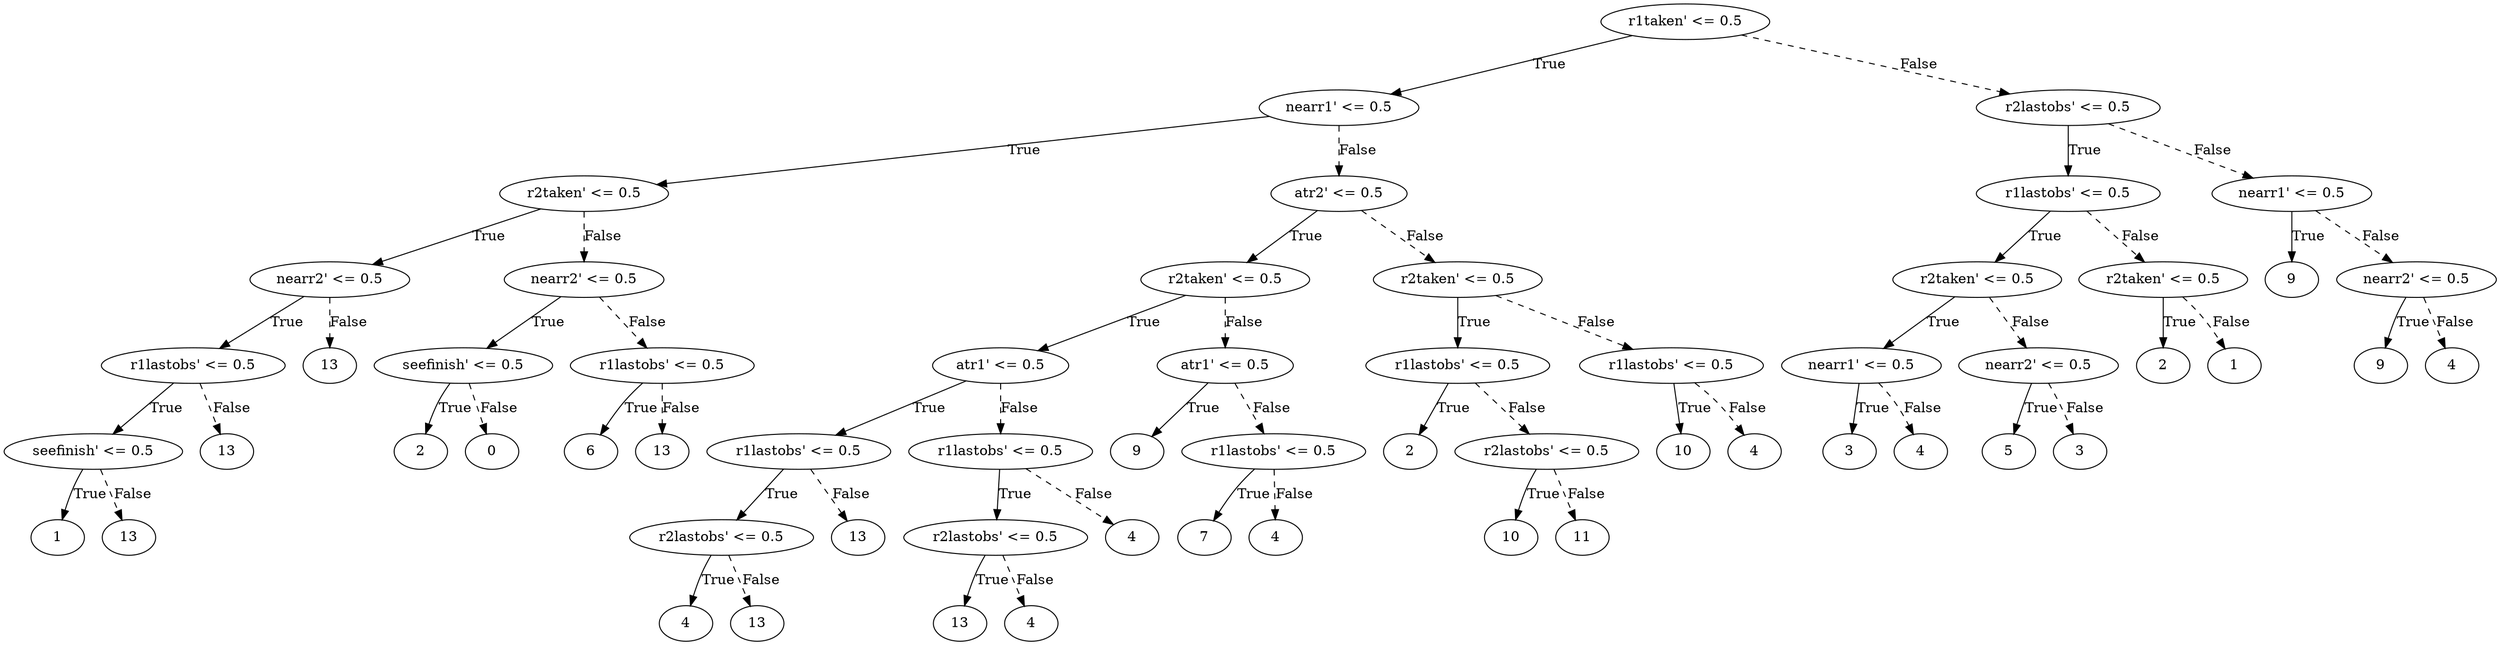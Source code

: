 digraph {
0 [label="r1taken' <= 0.5"];
1 [label="nearr1' <= 0.5"];
2 [label="r2taken' <= 0.5"];
3 [label="nearr2' <= 0.5"];
4 [label="r1lastobs' <= 0.5"];
5 [label="seefinish' <= 0.5"];
6 [label="1"];
5 -> 6 [label="True"];
7 [label="13"];
5 -> 7 [style="dashed", label="False"];
4 -> 5 [label="True"];
8 [label="13"];
4 -> 8 [style="dashed", label="False"];
3 -> 4 [label="True"];
9 [label="13"];
3 -> 9 [style="dashed", label="False"];
2 -> 3 [label="True"];
10 [label="nearr2' <= 0.5"];
11 [label="seefinish' <= 0.5"];
12 [label="2"];
11 -> 12 [label="True"];
13 [label="0"];
11 -> 13 [style="dashed", label="False"];
10 -> 11 [label="True"];
14 [label="r1lastobs' <= 0.5"];
15 [label="6"];
14 -> 15 [label="True"];
16 [label="13"];
14 -> 16 [style="dashed", label="False"];
10 -> 14 [style="dashed", label="False"];
2 -> 10 [style="dashed", label="False"];
1 -> 2 [label="True"];
17 [label="atr2' <= 0.5"];
18 [label="r2taken' <= 0.5"];
19 [label="atr1' <= 0.5"];
20 [label="r1lastobs' <= 0.5"];
21 [label="r2lastobs' <= 0.5"];
22 [label="4"];
21 -> 22 [label="True"];
23 [label="13"];
21 -> 23 [style="dashed", label="False"];
20 -> 21 [label="True"];
24 [label="13"];
20 -> 24 [style="dashed", label="False"];
19 -> 20 [label="True"];
25 [label="r1lastobs' <= 0.5"];
26 [label="r2lastobs' <= 0.5"];
27 [label="13"];
26 -> 27 [label="True"];
28 [label="4"];
26 -> 28 [style="dashed", label="False"];
25 -> 26 [label="True"];
29 [label="4"];
25 -> 29 [style="dashed", label="False"];
19 -> 25 [style="dashed", label="False"];
18 -> 19 [label="True"];
30 [label="atr1' <= 0.5"];
31 [label="9"];
30 -> 31 [label="True"];
32 [label="r1lastobs' <= 0.5"];
33 [label="7"];
32 -> 33 [label="True"];
34 [label="4"];
32 -> 34 [style="dashed", label="False"];
30 -> 32 [style="dashed", label="False"];
18 -> 30 [style="dashed", label="False"];
17 -> 18 [label="True"];
35 [label="r2taken' <= 0.5"];
36 [label="r1lastobs' <= 0.5"];
37 [label="2"];
36 -> 37 [label="True"];
38 [label="r2lastobs' <= 0.5"];
39 [label="10"];
38 -> 39 [label="True"];
40 [label="11"];
38 -> 40 [style="dashed", label="False"];
36 -> 38 [style="dashed", label="False"];
35 -> 36 [label="True"];
41 [label="r1lastobs' <= 0.5"];
42 [label="10"];
41 -> 42 [label="True"];
43 [label="4"];
41 -> 43 [style="dashed", label="False"];
35 -> 41 [style="dashed", label="False"];
17 -> 35 [style="dashed", label="False"];
1 -> 17 [style="dashed", label="False"];
0 -> 1 [label="True"];
44 [label="r2lastobs' <= 0.5"];
45 [label="r1lastobs' <= 0.5"];
46 [label="r2taken' <= 0.5"];
47 [label="nearr1' <= 0.5"];
48 [label="3"];
47 -> 48 [label="True"];
49 [label="4"];
47 -> 49 [style="dashed", label="False"];
46 -> 47 [label="True"];
50 [label="nearr2' <= 0.5"];
51 [label="5"];
50 -> 51 [label="True"];
52 [label="3"];
50 -> 52 [style="dashed", label="False"];
46 -> 50 [style="dashed", label="False"];
45 -> 46 [label="True"];
53 [label="r2taken' <= 0.5"];
54 [label="2"];
53 -> 54 [label="True"];
55 [label="1"];
53 -> 55 [style="dashed", label="False"];
45 -> 53 [style="dashed", label="False"];
44 -> 45 [label="True"];
56 [label="nearr1' <= 0.5"];
57 [label="9"];
56 -> 57 [label="True"];
58 [label="nearr2' <= 0.5"];
59 [label="9"];
58 -> 59 [label="True"];
60 [label="4"];
58 -> 60 [style="dashed", label="False"];
56 -> 58 [style="dashed", label="False"];
44 -> 56 [style="dashed", label="False"];
0 -> 44 [style="dashed", label="False"];

}